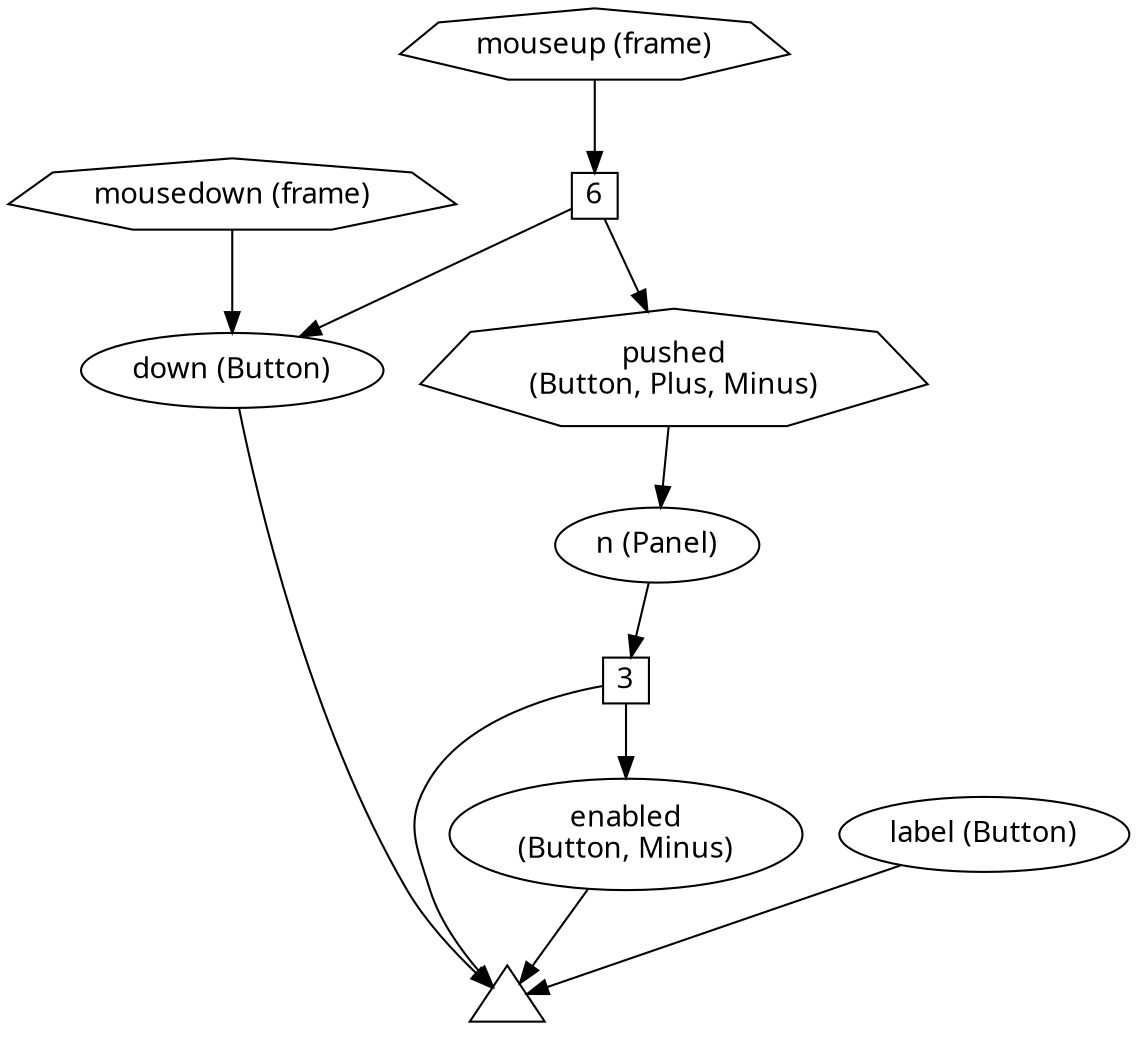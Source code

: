 digraph bender {
  node [fontname="Avenir Next"];
  edge [fontname="Avenir Next"];

  t [label="", shape=triangle, fixedsize=true, width=0.5];

  pushed -> n;

  n [label="n (Panel)"];
  w3 [label="3", shape=square, fixedsize=true, width=0.3];
  n -> w3
  w3 -> t
  enabled [label="enabled\n(Button, Minus)"]
  w3 -> enabled

  label [label="label (Button)"];
  label -> t;

  mousedown [label="mousedown (frame)", shape=septagon];
  down [label="down (Button)"];
  mousedown -> down;

  mouseup [label="mouseup (frame)", shape=septagon];
  w6 [label="6", shape=square, fixedsize=true, width=0.3];
  mouseup -> w6;
  w6 -> down;
  w6 -> pushed;

  pushed [label="pushed\n(Button, Plus, Minus)", shape=septagon];
  down -> t;

  enabled -> t;

}
